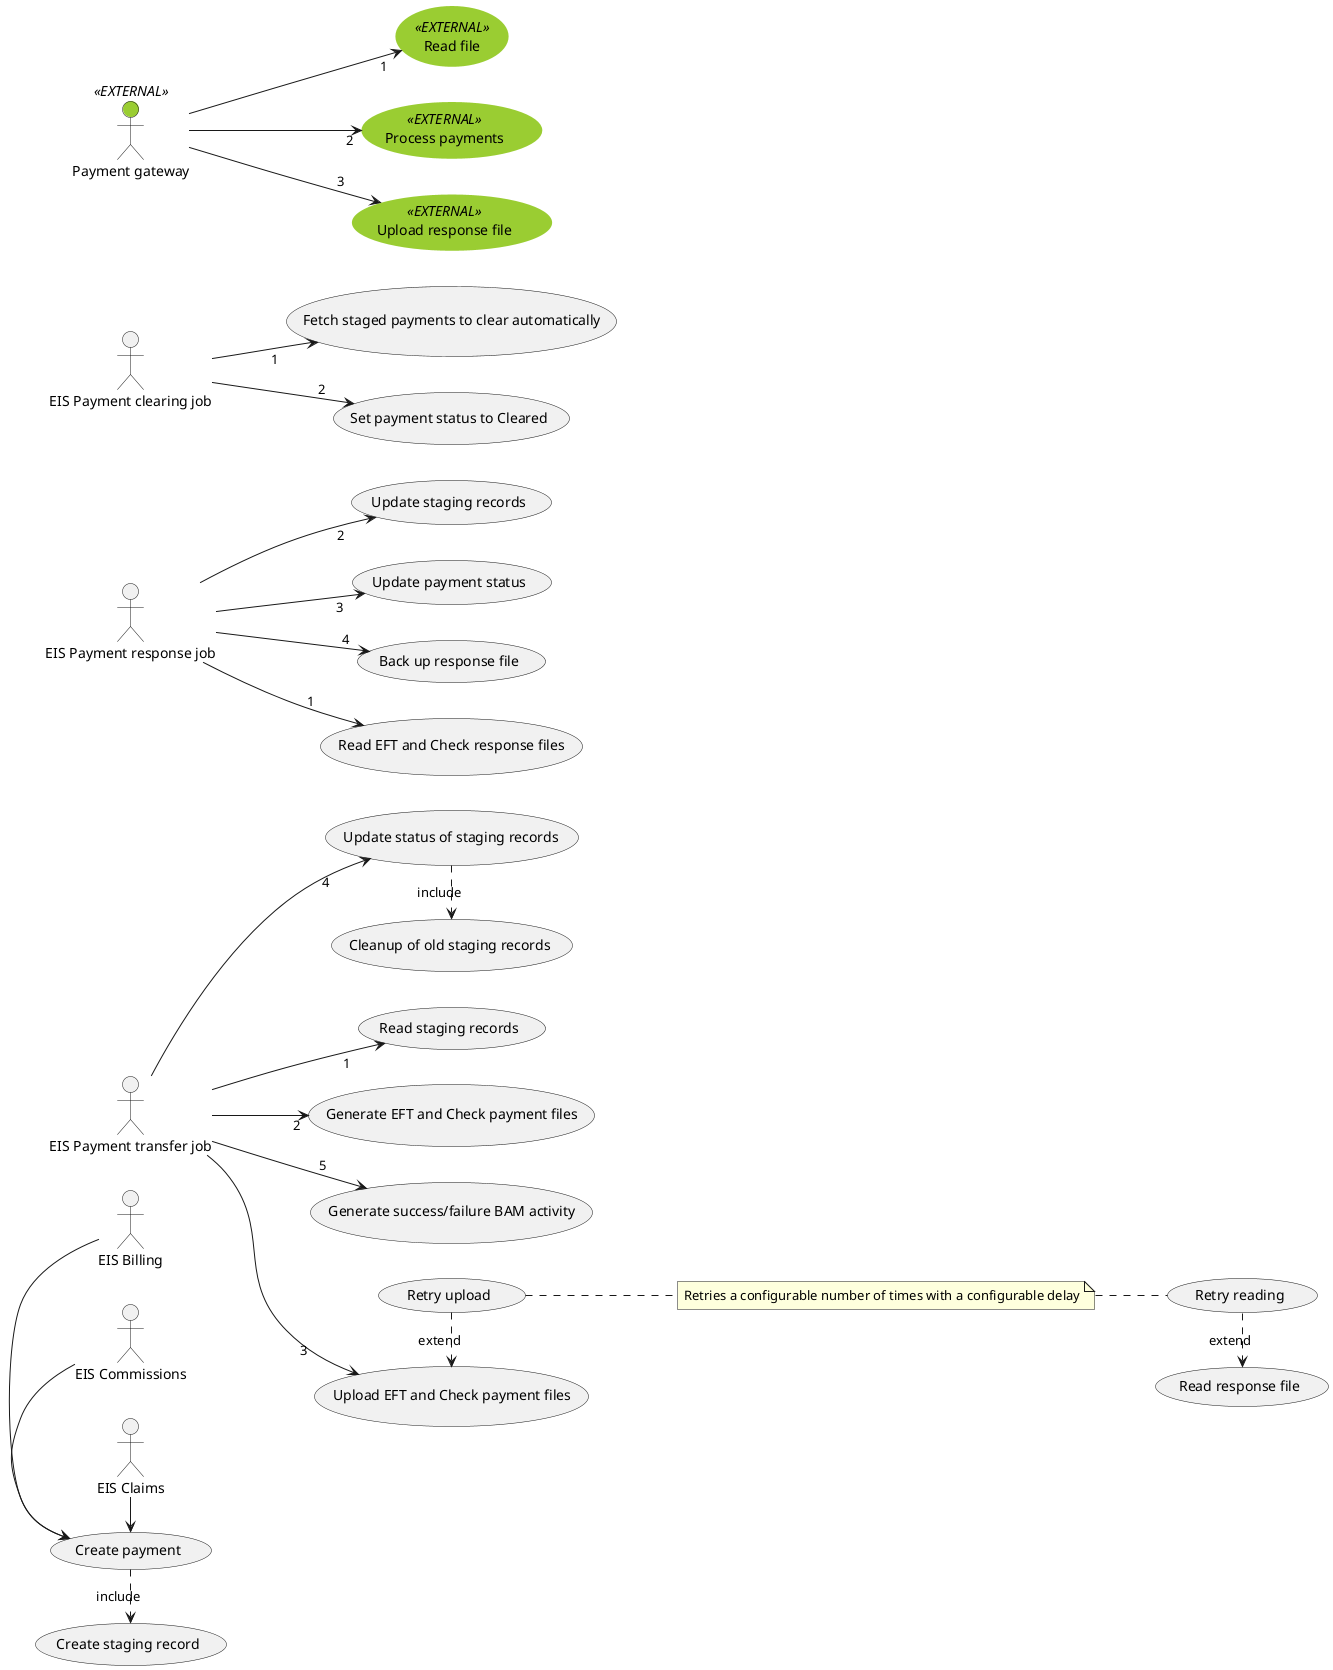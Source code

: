 @startuml

left to right direction

skinparam actorBackgroundColor<< EXTERNAL >> YellowGreen

skinparam usecase {

	BackgroundColor<< EXTERNAL >> YellowGreen
	BorderColor<< EXTERNAL >> YellowGreen
}

:EIS Billing: as Billing
:EIS Commissions: as Commissions
:EIS Claims: as Claims
:EIS Payment transfer job: as TransferJob
:EIS Payment response job: as ConfirmJob
:EIS Payment clearing job: as ClearJob
actor :Payment gateway: as PG << EXTERNAL >>


Billing -> (Create payment)
Commissions -> (Create payment)
Claims -> (Create payment)
(Create payment) .> (Create staging record) :include
(Update status of staging records) .> (Cleanup of old staging records) :include


TransferJob --> "1" (Read staging records)
TransferJob --> "2" (Generate EFT and Check payment files)
TransferJob --> "3" (Upload EFT and Check payment files)
(Retry upload) .> (Upload EFT and Check payment files) :extend
TransferJob --> "4" (Update status of staging records)
TransferJob --> "5" (Generate success/failure BAM activity)

note "Retries a configurable number of times with a configurable delay" as N1
(Retry upload) .. N1
N1 .. (Retry reading)

(Read file) << EXTERNAL >>
(Process payments) << EXTERNAL >>
(Upload response file) << EXTERNAL >>

PG --> "1" (Read file)
PG --> "2" (Process payments)
PG --> "3" (Upload response file)


(Retry reading) .> (Read response file) :extend
(Update staging records)
(Update payment status)
(Back up response file)



ConfirmJob --> "1" (Read EFT and Check response files)
ConfirmJob --> "2" (Update staging records)
ConfirmJob --> "3" (Update payment status)
ConfirmJob --> "4" (Back up response file)

ClearJob --> "1" (Fetch staged payments to clear automatically)
ClearJob --> "2" (Set payment status to Cleared)




@enduml